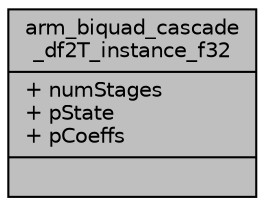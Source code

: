digraph "arm_biquad_cascade_df2T_instance_f32"
{
  edge [fontname="Helvetica",fontsize="10",labelfontname="Helvetica",labelfontsize="10"];
  node [fontname="Helvetica",fontsize="10",shape=record];
  Node1 [label="{arm_biquad_cascade\l_df2T_instance_f32\n|+ numStages\l+ pState\l+ pCoeffs\l|}",height=0.2,width=0.4,color="black", fillcolor="grey75", style="filled", fontcolor="black"];
}
